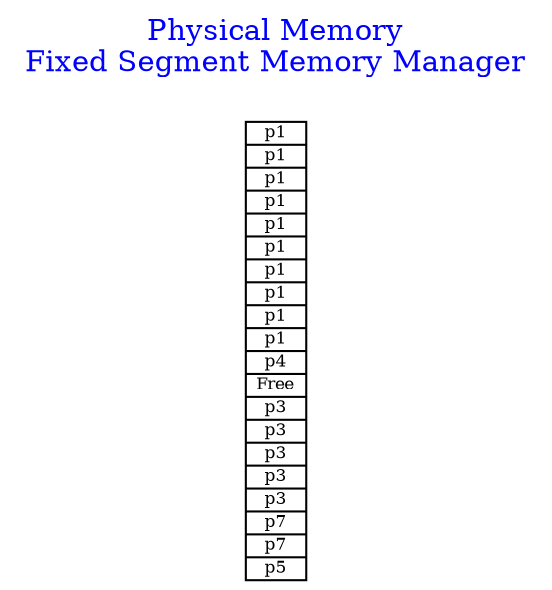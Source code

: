// Memsim
digraph {
	graph [rankdir=RL ranksep=1.5, label="Physical Memory\nFixed Segment Memory Manager\n\n", labelloc="t", labeljust="c", fontsize=14, fontcolor="blue"]
	node [fontsize=8 height=0.2 margin="0.02 0.02" shape=record width=0.4]
	edge [arrowsize=0.4]
	physmem [label="p1|p1|p1|p1|p1|p1|p1|p1|p1|p1|p4|Free|p3|p3|p3|p3|p3|p7|p7|p5"]
}
